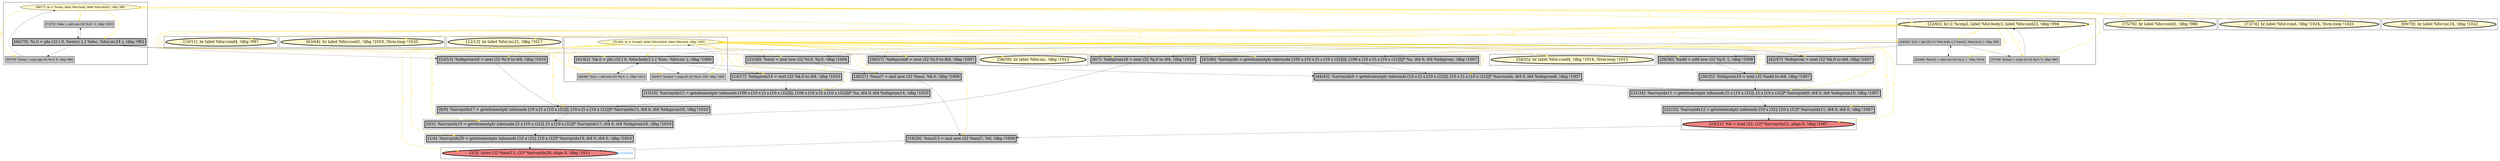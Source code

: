 
digraph G {



node516->node504 [style=solid,color=gold,label="C",penwidth=1.0,fontcolor=gold ]
node527->node507 [style=solid,color=gold,label="C",penwidth=1.0,fontcolor=gold ]
node518->node521 [style=solid,color=gold,label="C",penwidth=1.0,fontcolor=gold ]
node516->node528 [style=solid,color=gold,label="C",penwidth=1.0,fontcolor=gold ]
node516->node529 [style=solid,color=gold,label="C",penwidth=1.0,fontcolor=gold ]
node528->node530 [style=solid,color=black,label="",penwidth=0.5,fontcolor=black ]
node527->node513 [style=solid,color=gold,label="C",penwidth=1.0,fontcolor=gold ]
node503->node523 [style=solid,color=black,label="",penwidth=0.5,fontcolor=black ]
node515->node514 [style=solid,color=black,label="",penwidth=0.5,fontcolor=black ]
node528->node513 [style=solid,color=black,label="",penwidth=0.5,fontcolor=black ]
node528->node505 [style=solid,color=black,label="",penwidth=0.5,fontcolor=black ]
node527->node499 [style=solid,color=gold,label="C",penwidth=1.0,fontcolor=gold ]
node515->node512 [style=solid,color=black,label="",penwidth=0.5,fontcolor=black ]
node527->node537 [style=solid,color=gold,label="C",penwidth=1.0,fontcolor=gold ]
node517->node516 [style=solid,color=black,label="",penwidth=0.5,fontcolor=black ]
node515->node531 [style=solid,color=black,label="",penwidth=0.5,fontcolor=black ]
node516->node502 [style=solid,color=gold,label="C",penwidth=1.0,fontcolor=gold ]
node527->node533 [style=solid,color=gold,label="C",penwidth=1.0,fontcolor=gold ]
node512->node526 [style=solid,color=black,label="",penwidth=0.5,fontcolor=black ]
node531->node501 [style=solid,color=black,label="",penwidth=0.5,fontcolor=black ]
node516->node511 [style=solid,color=gold,label="C",penwidth=1.0,fontcolor=gold ]
node499->node500 [style=solid,color=black,label="",penwidth=0.5,fontcolor=black ]
node501->node499 [style=solid,color=black,label="",penwidth=0.5,fontcolor=black ]
node527->node527 [style=solid,color=gold,label="C",penwidth=1.0,fontcolor=gold ]
node516->node527 [style=solid,color=gold,label="C",penwidth=1.0,fontcolor=gold ]
node527->node505 [style=solid,color=gold,label="C",penwidth=1.0,fontcolor=gold ]
node527->node530 [style=solid,color=gold,label="C",penwidth=1.0,fontcolor=gold ]
node520->node534 [style=solid,color=black,label="",penwidth=0.5,fontcolor=black ]
node507->node506 [style=solid,color=black,label="",penwidth=0.5,fontcolor=black ]
node527->node529 [style=solid,color=gold,label="C",penwidth=1.0,fontcolor=gold ]
node521->node520 [style=solid,color=black,label="",penwidth=0.5,fontcolor=black ]
node527->node532 [style=solid,color=gold,label="C",penwidth=1.0,fontcolor=gold ]
node516->node517 [style=solid,color=gold,label="C",penwidth=1.0,fontcolor=gold ]
node518->node517 [style=solid,color=gold,label="C",penwidth=1.0,fontcolor=gold ]
node528->node526 [style=solid,color=black,label="",penwidth=0.5,fontcolor=black ]
node533->node535 [style=solid,color=black,label="",penwidth=0.5,fontcolor=black ]
node525->node535 [style=solid,color=black,label="",penwidth=0.5,fontcolor=black ]
node528->node529 [style=solid,color=black,label="",penwidth=0.5,fontcolor=black ]
node534->node523 [style=solid,color=black,label="",penwidth=0.5,fontcolor=black ]
node520->node533 [style=solid,color=black,label="",penwidth=0.5,fontcolor=black ]
node518->node519 [style=solid,color=gold,label="C",penwidth=1.0,fontcolor=gold ]
node536->node538 [style=solid,color=black,label="",penwidth=0.5,fontcolor=black ]
node538->node508 [style=solid,color=black,label="",penwidth=0.5,fontcolor=black ]
node535->node508 [style=solid,color=black,label="",penwidth=0.5,fontcolor=black ]
node527->node503 [style=solid,color=gold,label="C",penwidth=1.0,fontcolor=gold ]
node508->node537 [style=solid,color=black,label="",penwidth=0.5,fontcolor=black ]
node500->node500 [style=solid,color=dodgerblue,label="O|dep|all",penwidth=1.0,fontcolor=dodgerblue ]
node527->node524 [style=solid,color=gold,label="C",penwidth=1.0,fontcolor=gold ]
node515->node536 [style=solid,color=black,label="",penwidth=0.5,fontcolor=black ]
node518->node516 [style=solid,color=gold,label="C",penwidth=1.0,fontcolor=gold ]
node523->node501 [style=solid,color=black,label="",penwidth=0.5,fontcolor=black ]
node505->node503 [style=solid,color=black,label="",penwidth=0.5,fontcolor=black ]
node518->node522 [style=solid,color=gold,label="C",penwidth=1.0,fontcolor=gold ]
node516->node514 [style=solid,color=gold,label="C",penwidth=1.0,fontcolor=gold ]
node527->node506 [style=solid,color=gold,label="C",penwidth=1.0,fontcolor=gold ]
node530->node528 [style=solid,color=black,label="",penwidth=0.5,fontcolor=black ]
node527->node528 [style=solid,color=gold,label="C",penwidth=1.0,fontcolor=gold ]
node527->node526 [style=solid,color=gold,label="C",penwidth=1.0,fontcolor=gold ]
node520->node519 [style=solid,color=black,label="",penwidth=0.5,fontcolor=black ]
node527->node525 [style=solid,color=gold,label="C",penwidth=1.0,fontcolor=gold ]
node527->node534 [style=solid,color=gold,label="C",penwidth=1.0,fontcolor=gold ]
node527->node523 [style=solid,color=gold,label="C",penwidth=1.0,fontcolor=gold ]
node520->node521 [style=solid,color=black,label="",penwidth=0.5,fontcolor=black ]
node515->node517 [style=solid,color=black,label="",penwidth=0.5,fontcolor=black ]
node506->node500 [style=solid,color=black,label="",penwidth=0.5,fontcolor=black ]
node519->node518 [style=solid,color=black,label="",penwidth=0.5,fontcolor=black ]
node518->node510 [style=solid,color=gold,label="C",penwidth=1.0,fontcolor=gold ]
node527->node538 [style=solid,color=gold,label="C",penwidth=1.0,fontcolor=gold ]
node518->node509 [style=solid,color=gold,label="C",penwidth=1.0,fontcolor=gold ]
node527->node535 [style=solid,color=gold,label="C",penwidth=1.0,fontcolor=gold ]
node518->node515 [style=solid,color=gold,label="C",penwidth=1.0,fontcolor=gold ]
node537->node507 [style=solid,color=black,label="",penwidth=0.5,fontcolor=black ]
node529->node527 [style=solid,color=black,label="",penwidth=0.5,fontcolor=black ]
node527->node508 [style=solid,color=gold,label="C",penwidth=1.0,fontcolor=gold ]
node513->node525 [style=solid,color=black,label="",penwidth=0.5,fontcolor=black ]
node518->node520 [style=solid,color=gold,label="C",penwidth=1.0,fontcolor=gold ]
node527->node531 [style=solid,color=gold,label="C",penwidth=1.0,fontcolor=gold ]
node516->node515 [style=solid,color=gold,label="C",penwidth=1.0,fontcolor=gold ]
node520->node512 [style=solid,color=black,label="",penwidth=0.5,fontcolor=black ]
node516->node516 [style=solid,color=gold,label="C",penwidth=1.0,fontcolor=gold ]
node514->node515 [style=solid,color=black,label="",penwidth=0.5,fontcolor=black ]
node527->node512 [style=solid,color=gold,label="C",penwidth=1.0,fontcolor=gold ]
node527->node501 [style=solid,color=gold,label="C",penwidth=1.0,fontcolor=gold ]
node518->node518 [style=solid,color=gold,label="C",penwidth=1.0,fontcolor=gold ]
node527->node500 [style=solid,color=gold,label="C",penwidth=1.0,fontcolor=gold ]
node526->node506 [style=solid,color=black,label="",penwidth=0.5,fontcolor=black ]
node527->node536 [style=solid,color=gold,label="C",penwidth=1.0,fontcolor=gold ]


subgraph cluster27 {


node535 [penwidth=3.0,fontsize=20,fillcolor=grey,label="[44/45]  %arrayidx9 = getelementptr inbounds [10 x [5 x [10 x i32]]], [10 x [5 x [10 x i32]]]* %arrayidx, i64 0, i64 %idxprom8, !dbg !1007",shape=rectangle,style=filled ]



}

subgraph cluster28 {


node536 [penwidth=3.0,fontsize=20,fillcolor=grey,label="[29/36]  %add = add nsw i32 %j.0, 1, !dbg !1008",shape=rectangle,style=filled ]



}

subgraph cluster26 {


node534 [penwidth=3.0,fontsize=20,fillcolor=grey,label="[52/53]  %idxprom16 = sext i32 %i.0 to i64, !dbg !1010",shape=rectangle,style=filled ]



}

subgraph cluster29 {


node537 [penwidth=3.0,fontsize=20,fillcolor=grey,label="[32/33]  %arrayidx12 = getelementptr inbounds [10 x i32], [10 x i32]* %arrayidx11, i64 0, i64 0, !dbg !1007",shape=rectangle,style=filled ]



}

subgraph cluster25 {


node533 [penwidth=3.0,fontsize=20,fillcolor=grey,label="[56/57]  %idxprom8 = sext i32 %i.0 to i64, !dbg !1007",shape=rectangle,style=filled ]



}

subgraph cluster24 {


node532 [penwidth=3.0,fontsize=20,fillcolor=lemonchiffon,label="[58/59]  br label %for.inc, !dbg !1012",shape=ellipse,style=filled ]



}

subgraph cluster22 {


node530 [fillcolor=grey,label="[48/49]  %inc = add nsw i32 %k.0, 1, !dbg !1013",shape=rectangle,style=filled ]
node529 [fillcolor=grey,label="[50/61]  %cmp5 = icmp slt i32 %k.0, 100, !dbg !1002",shape=rectangle,style=filled ]
node527 [fillcolor=lemonchiffon,label="[51/60]  br i1 %cmp5, label %for.body6, label %for.end, !dbg !1003",shape=ellipse,style=filled ]
node528 [penwidth=3.0,fontsize=20,fillcolor=grey,label="[41/62]  %k.0 = phi i32 [ 0, %for.body3 ], [ %inc, %for.inc ], !dbg !1000",shape=rectangle,style=filled ]



}

subgraph cluster20 {


node525 [penwidth=3.0,fontsize=20,fillcolor=grey,label="[43/46]  %arrayidx = getelementptr inbounds [100 x [10 x [5 x [10 x i32]]]], [100 x [10 x [5 x [10 x i32]]]]* %a, i64 0, i64 %idxprom, !dbg !1007",shape=rectangle,style=filled ]



}

subgraph cluster18 {


node523 [penwidth=3.0,fontsize=20,fillcolor=grey,label="[8/9]  %arrayidx17 = getelementptr inbounds [10 x [5 x [10 x i32]]], [10 x [5 x [10 x i32]]]* %arrayidx15, i64 0, i64 %idxprom16, !dbg !1010",shape=rectangle,style=filled ]



}

subgraph cluster16 {


node520 [penwidth=3.0,fontsize=20,fillcolor=grey,label="[66/79]  %i.0 = phi i32 [ 9, %entry ], [ %dec, %for.inc24 ], !dbg !982",shape=rectangle,style=filled ]
node521 [fillcolor=grey,label="[71/72]  %dec = add nsw i32 %i.0, -1, !dbg !1023",shape=rectangle,style=filled ]
node518 [fillcolor=lemonchiffon,label="[68/77]  br i1 %cmp, label %for.body, label %for.end25, !dbg !985",shape=ellipse,style=filled ]
node519 [fillcolor=grey,label="[67/78]  %cmp = icmp sge i32 %i.0, 0, !dbg !984",shape=rectangle,style=filled ]



}

subgraph cluster17 {


node522 [penwidth=3.0,fontsize=20,fillcolor=lemonchiffon,label="[75/76]  br label %for.cond1, !dbg !988",shape=ellipse,style=filled ]



}

subgraph cluster4 {


node503 [penwidth=3.0,fontsize=20,fillcolor=grey,label="[15/16]  %arrayidx15 = getelementptr inbounds [100 x [10 x [5 x [10 x i32]]]], [100 x [10 x [5 x [10 x i32]]]]* %a, i64 0, i64 %idxprom14, !dbg !1010",shape=rectangle,style=filled ]



}

subgraph cluster3 {


node502 [penwidth=3.0,fontsize=20,fillcolor=lemonchiffon,label="[10/11]  br label %for.cond4, !dbg !997",shape=ellipse,style=filled ]



}

subgraph cluster2 {


node501 [penwidth=3.0,fontsize=20,fillcolor=grey,label="[0/5]  %arrayidx19 = getelementptr inbounds [5 x [10 x i32]], [5 x [10 x i32]]* %arrayidx17, i64 0, i64 %idxprom18, !dbg !1010",shape=rectangle,style=filled ]



}

subgraph cluster1 {


node500 [penwidth=3.0,fontsize=20,fillcolor=lightcoral,label="[2/3]  store i32 %mul13, i32* %arrayidx20, align 8, !dbg !1011",shape=ellipse,style=filled ]



}

subgraph cluster12 {


node511 [penwidth=3.0,fontsize=20,fillcolor=lemonchiffon,label="[63/64]  br label %for.cond1, !dbg !1019, !llvm.loop !1020",shape=ellipse,style=filled ]



}

subgraph cluster5 {


node504 [penwidth=3.0,fontsize=20,fillcolor=lemonchiffon,label="[12/13]  br label %for.inc21, !dbg !1017",shape=ellipse,style=filled ]



}

subgraph cluster0 {


node499 [penwidth=3.0,fontsize=20,fillcolor=grey,label="[1/4]  %arrayidx20 = getelementptr inbounds [10 x i32], [10 x i32]* %arrayidx19, i64 0, i64 0, !dbg !1010",shape=rectangle,style=filled ]



}

subgraph cluster30 {


node538 [penwidth=3.0,fontsize=20,fillcolor=grey,label="[30/35]  %idxprom10 = sext i32 %add to i64, !dbg !1007",shape=rectangle,style=filled ]



}

subgraph cluster6 {


node505 [penwidth=3.0,fontsize=20,fillcolor=grey,label="[14/17]  %idxprom14 = sext i32 %k.0 to i64, !dbg !1010",shape=rectangle,style=filled ]



}

subgraph cluster14 {


node513 [penwidth=3.0,fontsize=20,fillcolor=grey,label="[42/47]  %idxprom = sext i32 %k.0 to i64, !dbg !1007",shape=rectangle,style=filled ]



}

subgraph cluster7 {


node506 [penwidth=3.0,fontsize=20,fillcolor=grey,label="[19/20]  %mul13 = mul nsw i32 %mul7, %0, !dbg !1009",shape=rectangle,style=filled ]



}

subgraph cluster23 {


node531 [penwidth=3.0,fontsize=20,fillcolor=grey,label="[6/7]  %idxprom18 = sext i32 %j.0 to i64, !dbg !1010",shape=rectangle,style=filled ]



}

subgraph cluster8 {


node507 [penwidth=3.0,fontsize=20,fillcolor=lightcoral,label="[18/21]  %0 = load i32, i32* %arrayidx12, align 8, !dbg !1007",shape=ellipse,style=filled ]



}

subgraph cluster21 {


node526 [penwidth=3.0,fontsize=20,fillcolor=grey,label="[26/27]  %mul7 = mul nsw i32 %mul, %k.0, !dbg !1006",shape=rectangle,style=filled ]



}

subgraph cluster9 {


node508 [penwidth=3.0,fontsize=20,fillcolor=grey,label="[31/34]  %arrayidx11 = getelementptr inbounds [5 x [10 x i32]], [5 x [10 x i32]]* %arrayidx9, i64 0, i64 %idxprom10, !dbg !1007",shape=rectangle,style=filled ]



}

subgraph cluster19 {


node524 [penwidth=3.0,fontsize=20,fillcolor=lemonchiffon,label="[54/55]  br label %for.cond4, !dbg !1014, !llvm.loop !1015",shape=ellipse,style=filled ]



}

subgraph cluster10 {


node509 [penwidth=3.0,fontsize=20,fillcolor=lemonchiffon,label="[69/70]  br label %for.inc24, !dbg !1022",shape=ellipse,style=filled ]



}

subgraph cluster11 {


node510 [penwidth=3.0,fontsize=20,fillcolor=lemonchiffon,label="[73/74]  br label %for.cond, !dbg !1024, !llvm.loop !1025",shape=ellipse,style=filled ]



}

subgraph cluster13 {


node512 [penwidth=3.0,fontsize=20,fillcolor=grey,label="[25/28]  %mul = mul nsw i32 %i.0, %j.0, !dbg !1004",shape=rectangle,style=filled ]



}

subgraph cluster15 {


node517 [fillcolor=grey,label="[37/38]  %cmp2 = icmp slt i32 %j.0, 5, !dbg !993",shape=rectangle,style=filled ]
node514 [fillcolor=grey,label="[23/40]  %inc22 = add nsw i32 %j.0, 1, !dbg !1018",shape=rectangle,style=filled ]
node516 [penwidth=3.0,fontsize=20,fillcolor=lemonchiffon,label="[22/65]  br i1 %cmp2, label %for.body3, label %for.end23, !dbg !994",shape=ellipse,style=filled ]
node515 [fillcolor=grey,label="[24/39]  %j.0 = phi i32 [ 0, %for.body ], [ %inc22, %for.inc21 ], !dbg !991",shape=rectangle,style=filled ]



}

}
